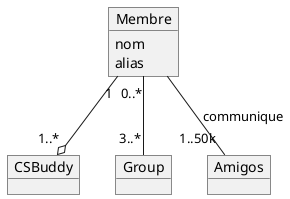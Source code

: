 @startuml


object Membre {
    nom    
    alias 
}

object CSBuddy {

}

object Group {

}

object Amigos { 

}


Membre "1" --o "1..*" CSBuddy
Membre "0..*" -- "3..*" Group 
Membre -- "1..50k" Amigos : communique

 
@enduml
